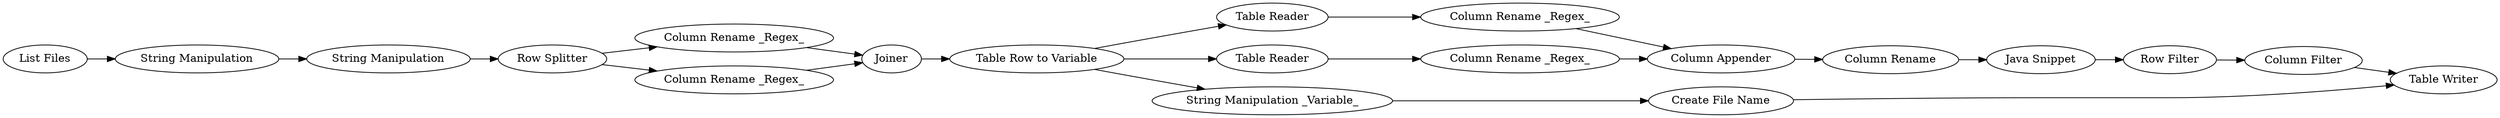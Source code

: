 digraph {
	83 -> 125
	71 -> 72
	78 -> 79
	80 -> 82
	87 -> 88
	77 -> 82
	75 -> 69
	81 -> 77
	70 -> 69
	72 -> 74
	82 -> 83
	79 -> 80
	78 -> 81
	73 -> 70
	89 -> 90
	125 -> 128
	74 -> 73
	128 -> 87
	90 -> 88
	78 -> 89
	69 -> 78
	73 -> 75
	79 [label="Table Reader"]
	89 [label="String Manipulation _Variable_"]
	74 [label="String Manipulation"]
	78 [label="Table Row to Variable"]
	75 [label="Column Rename _Regex_"]
	125 [label="Java Snippet"]
	90 [label="Create File Name"]
	87 [label="Column Filter"]
	72 [label="String Manipulation"]
	77 [label="Column Rename _Regex_"]
	83 [label="Column Rename"]
	81 [label="Table Reader"]
	70 [label="Column Rename _Regex_"]
	82 [label="Column Appender"]
	71 [label="List Files"]
	69 [label=Joiner]
	88 [label="Table Writer"]
	80 [label="Column Rename _Regex_"]
	73 [label="Row Splitter"]
	128 [label="Row Filter"]
	rankdir=LR
}
